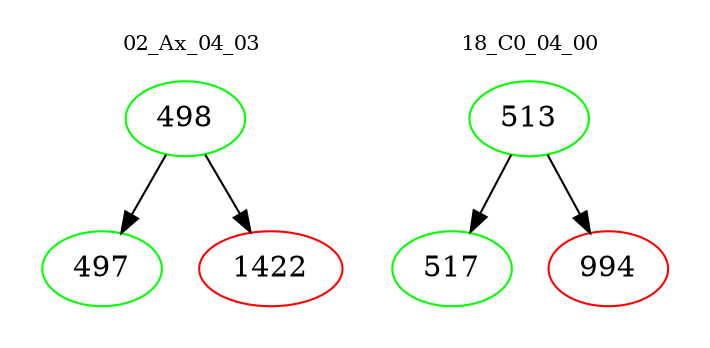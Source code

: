 digraph{
subgraph cluster_0 {
color = white
label = "02_Ax_04_03";
fontsize=10;
T0_498 [label="498", color="green"]
T0_498 -> T0_497 [color="black"]
T0_497 [label="497", color="green"]
T0_498 -> T0_1422 [color="black"]
T0_1422 [label="1422", color="red"]
}
subgraph cluster_1 {
color = white
label = "18_C0_04_00";
fontsize=10;
T1_513 [label="513", color="green"]
T1_513 -> T1_517 [color="black"]
T1_517 [label="517", color="green"]
T1_513 -> T1_994 [color="black"]
T1_994 [label="994", color="red"]
}
}
